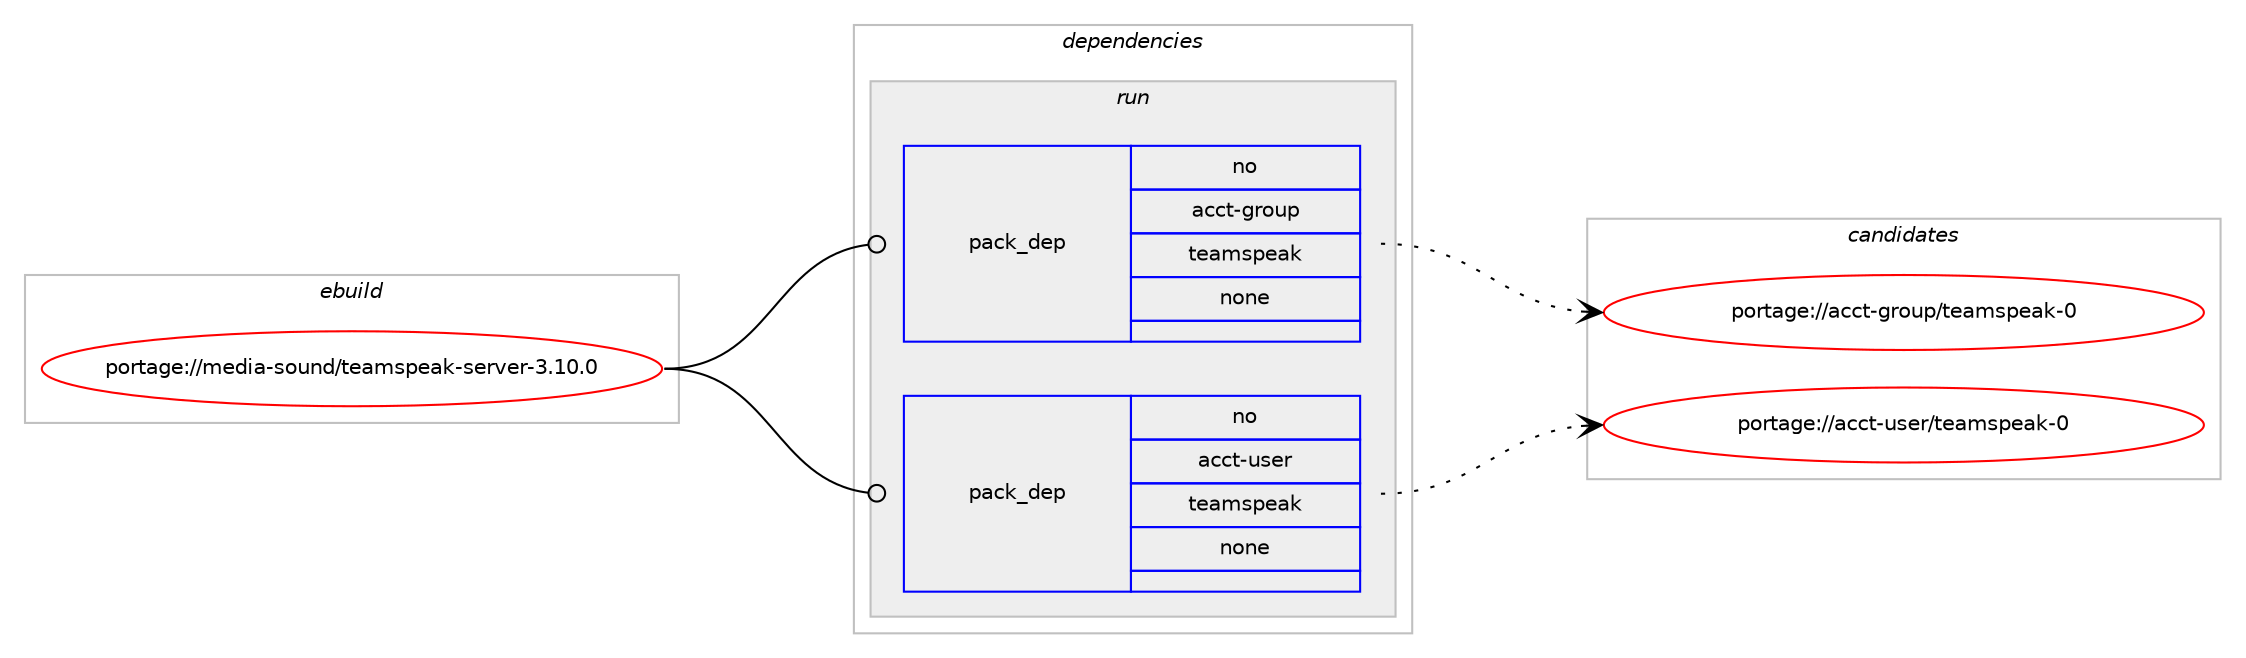 digraph prolog {

# *************
# Graph options
# *************

newrank=true;
concentrate=true;
compound=true;
graph [rankdir=LR,fontname=Helvetica,fontsize=10,ranksep=1.5];#, ranksep=2.5, nodesep=0.2];
edge  [arrowhead=vee];
node  [fontname=Helvetica,fontsize=10];

# **********
# The ebuild
# **********

subgraph cluster_leftcol {
color=gray;
rank=same;
label=<<i>ebuild</i>>;
id [label="portage://media-sound/teamspeak-server-3.10.0", color=red, width=4, href="../media-sound/teamspeak-server-3.10.0.svg"];
}

# ****************
# The dependencies
# ****************

subgraph cluster_midcol {
color=gray;
label=<<i>dependencies</i>>;
subgraph cluster_compile {
fillcolor="#eeeeee";
style=filled;
label=<<i>compile</i>>;
}
subgraph cluster_compileandrun {
fillcolor="#eeeeee";
style=filled;
label=<<i>compile and run</i>>;
}
subgraph cluster_run {
fillcolor="#eeeeee";
style=filled;
label=<<i>run</i>>;
subgraph pack247623 {
dependency336823 [label=<<TABLE BORDER="0" CELLBORDER="1" CELLSPACING="0" CELLPADDING="4" WIDTH="220"><TR><TD ROWSPAN="6" CELLPADDING="30">pack_dep</TD></TR><TR><TD WIDTH="110">no</TD></TR><TR><TD>acct-group</TD></TR><TR><TD>teamspeak</TD></TR><TR><TD>none</TD></TR><TR><TD></TD></TR></TABLE>>, shape=none, color=blue];
}
id:e -> dependency336823:w [weight=20,style="solid",arrowhead="odot"];
subgraph pack247624 {
dependency336824 [label=<<TABLE BORDER="0" CELLBORDER="1" CELLSPACING="0" CELLPADDING="4" WIDTH="220"><TR><TD ROWSPAN="6" CELLPADDING="30">pack_dep</TD></TR><TR><TD WIDTH="110">no</TD></TR><TR><TD>acct-user</TD></TR><TR><TD>teamspeak</TD></TR><TR><TD>none</TD></TR><TR><TD></TD></TR></TABLE>>, shape=none, color=blue];
}
id:e -> dependency336824:w [weight=20,style="solid",arrowhead="odot"];
}
}

# **************
# The candidates
# **************

subgraph cluster_choices {
rank=same;
color=gray;
label=<<i>candidates</i>>;

subgraph choice247623 {
color=black;
nodesep=1;
choiceportage979999116451031141111171124711610197109115112101971074548 [label="portage://acct-group/teamspeak-0", color=red, width=4,href="../acct-group/teamspeak-0.svg"];
dependency336823:e -> choiceportage979999116451031141111171124711610197109115112101971074548:w [style=dotted,weight="100"];
}
subgraph choice247624 {
color=black;
nodesep=1;
choiceportage979999116451171151011144711610197109115112101971074548 [label="portage://acct-user/teamspeak-0", color=red, width=4,href="../acct-user/teamspeak-0.svg"];
dependency336824:e -> choiceportage979999116451171151011144711610197109115112101971074548:w [style=dotted,weight="100"];
}
}

}
